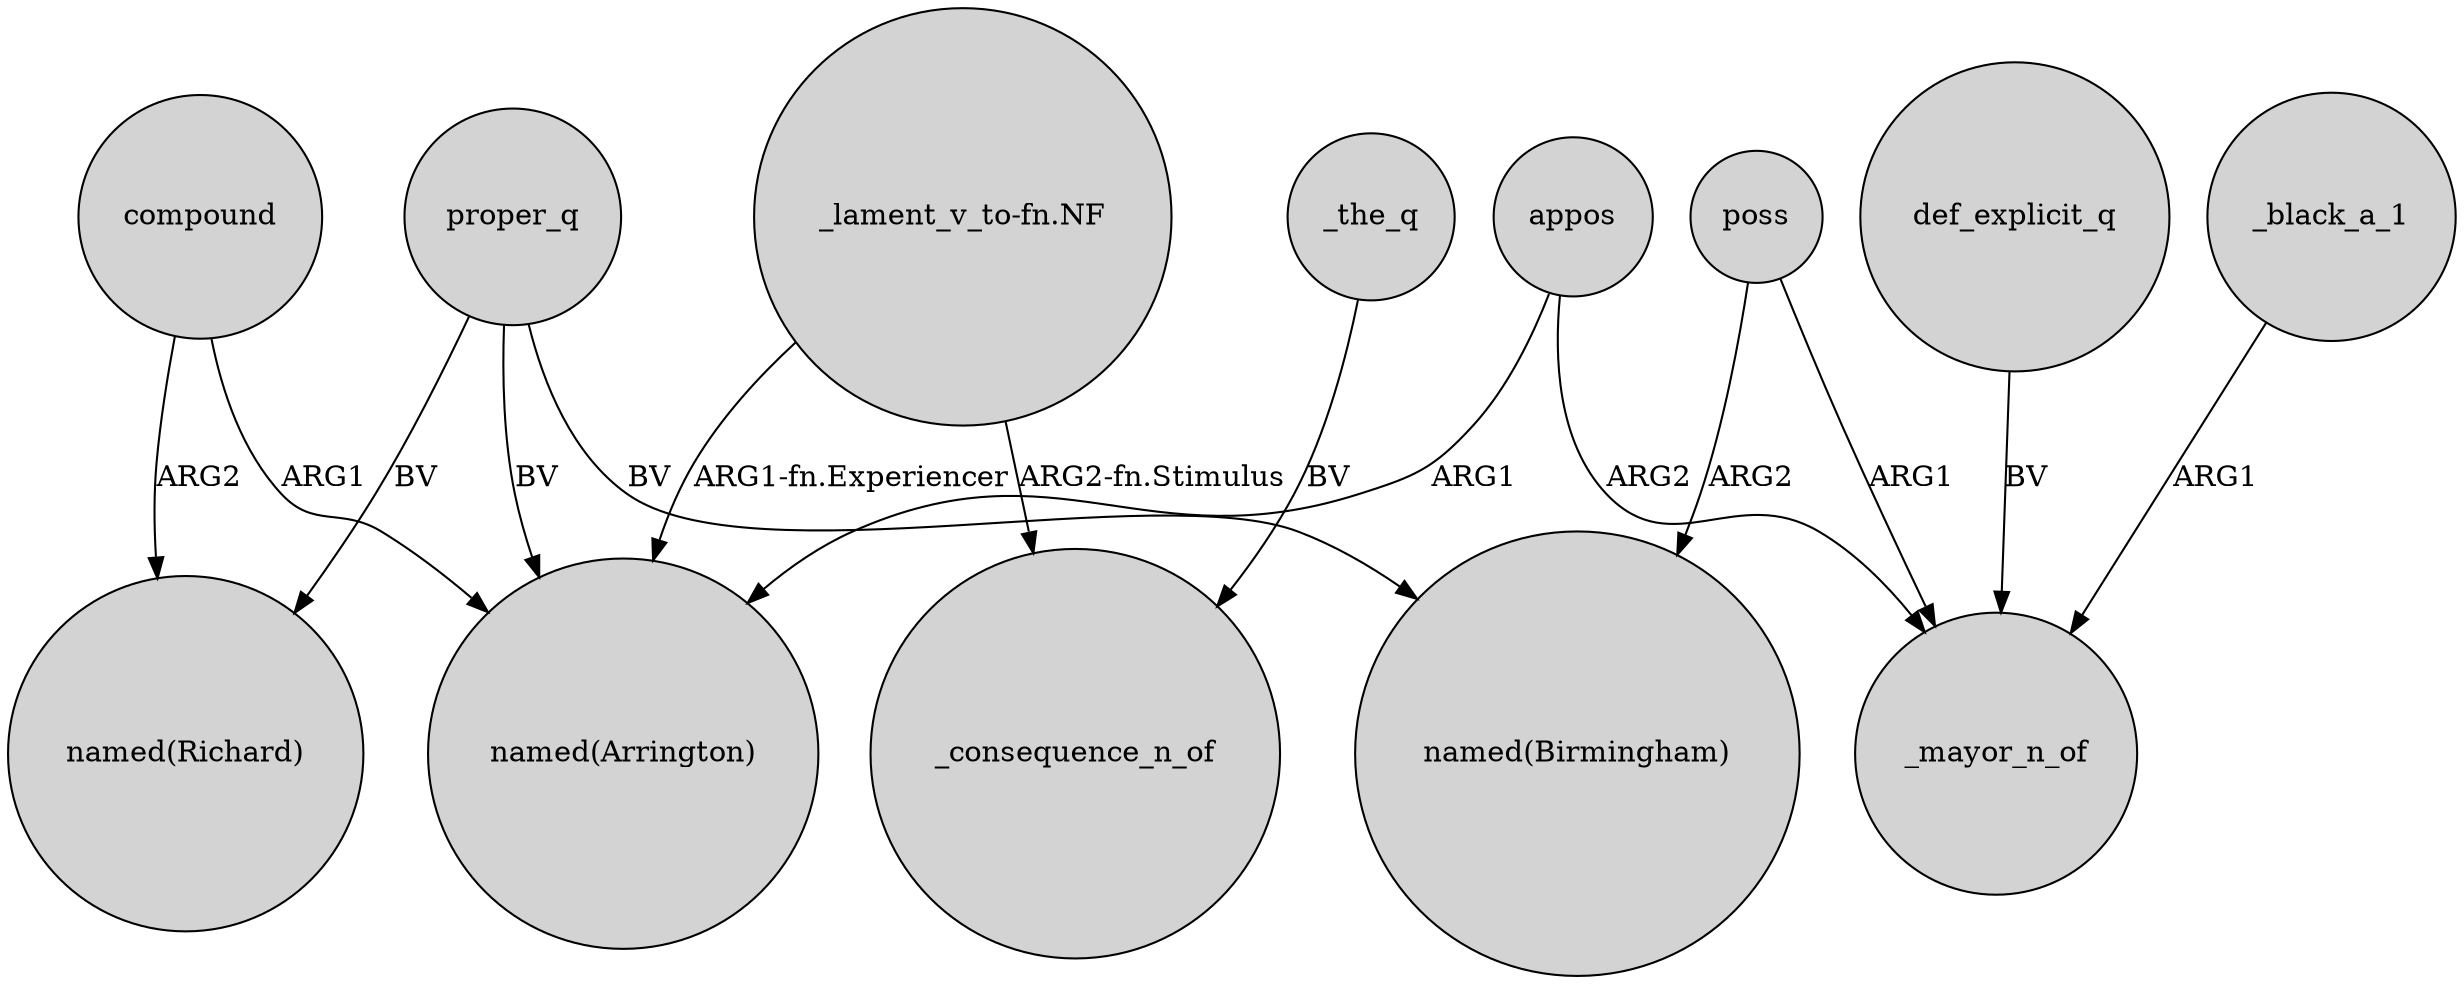 digraph {
	node [shape=circle style=filled]
	"_lament_v_to-fn.NF" -> "named(Arrington)" [label="ARG1-fn.Experiencer"]
	poss -> "named(Birmingham)" [label=ARG2]
	proper_q -> "named(Richard)" [label=BV]
	appos -> _mayor_n_of [label=ARG2]
	proper_q -> "named(Arrington)" [label=BV]
	proper_q -> "named(Birmingham)" [label=BV]
	"_lament_v_to-fn.NF" -> _consequence_n_of [label="ARG2-fn.Stimulus"]
	poss -> _mayor_n_of [label=ARG1]
	_the_q -> _consequence_n_of [label=BV]
	def_explicit_q -> _mayor_n_of [label=BV]
	compound -> "named(Arrington)" [label=ARG1]
	compound -> "named(Richard)" [label=ARG2]
	_black_a_1 -> _mayor_n_of [label=ARG1]
	appos -> "named(Arrington)" [label=ARG1]
}
